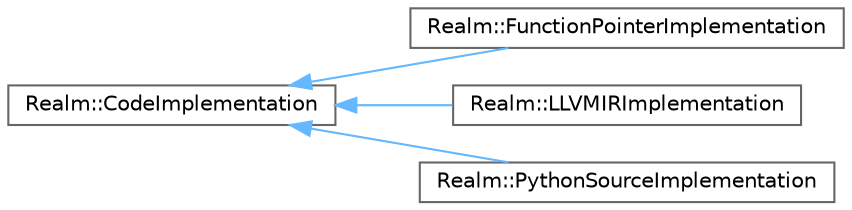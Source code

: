 digraph "Graphical Class Hierarchy"
{
 // LATEX_PDF_SIZE
  bgcolor="transparent";
  edge [fontname=Helvetica,fontsize=10,labelfontname=Helvetica,labelfontsize=10];
  node [fontname=Helvetica,fontsize=10,shape=box,height=0.2,width=0.4];
  rankdir="LR";
  Node0 [id="Node000000",label="Realm::CodeImplementation",height=0.2,width=0.4,color="grey40", fillcolor="white", style="filled",URL="$classRealm_1_1CodeImplementation.html",tooltip=" "];
  Node0 -> Node1 [id="edge91_Node000000_Node000001",dir="back",color="steelblue1",style="solid",tooltip=" "];
  Node1 [id="Node000001",label="Realm::FunctionPointerImplementation",height=0.2,width=0.4,color="grey40", fillcolor="white", style="filled",URL="$classRealm_1_1FunctionPointerImplementation.html",tooltip=" "];
  Node0 -> Node2 [id="edge92_Node000000_Node000002",dir="back",color="steelblue1",style="solid",tooltip=" "];
  Node2 [id="Node000002",label="Realm::LLVMIRImplementation",height=0.2,width=0.4,color="grey40", fillcolor="white", style="filled",URL="$classRealm_1_1LLVMIRImplementation.html",tooltip=" "];
  Node0 -> Node3 [id="edge93_Node000000_Node000003",dir="back",color="steelblue1",style="solid",tooltip=" "];
  Node3 [id="Node000003",label="Realm::PythonSourceImplementation",height=0.2,width=0.4,color="grey40", fillcolor="white", style="filled",URL="$classRealm_1_1PythonSourceImplementation.html",tooltip=" "];
}
